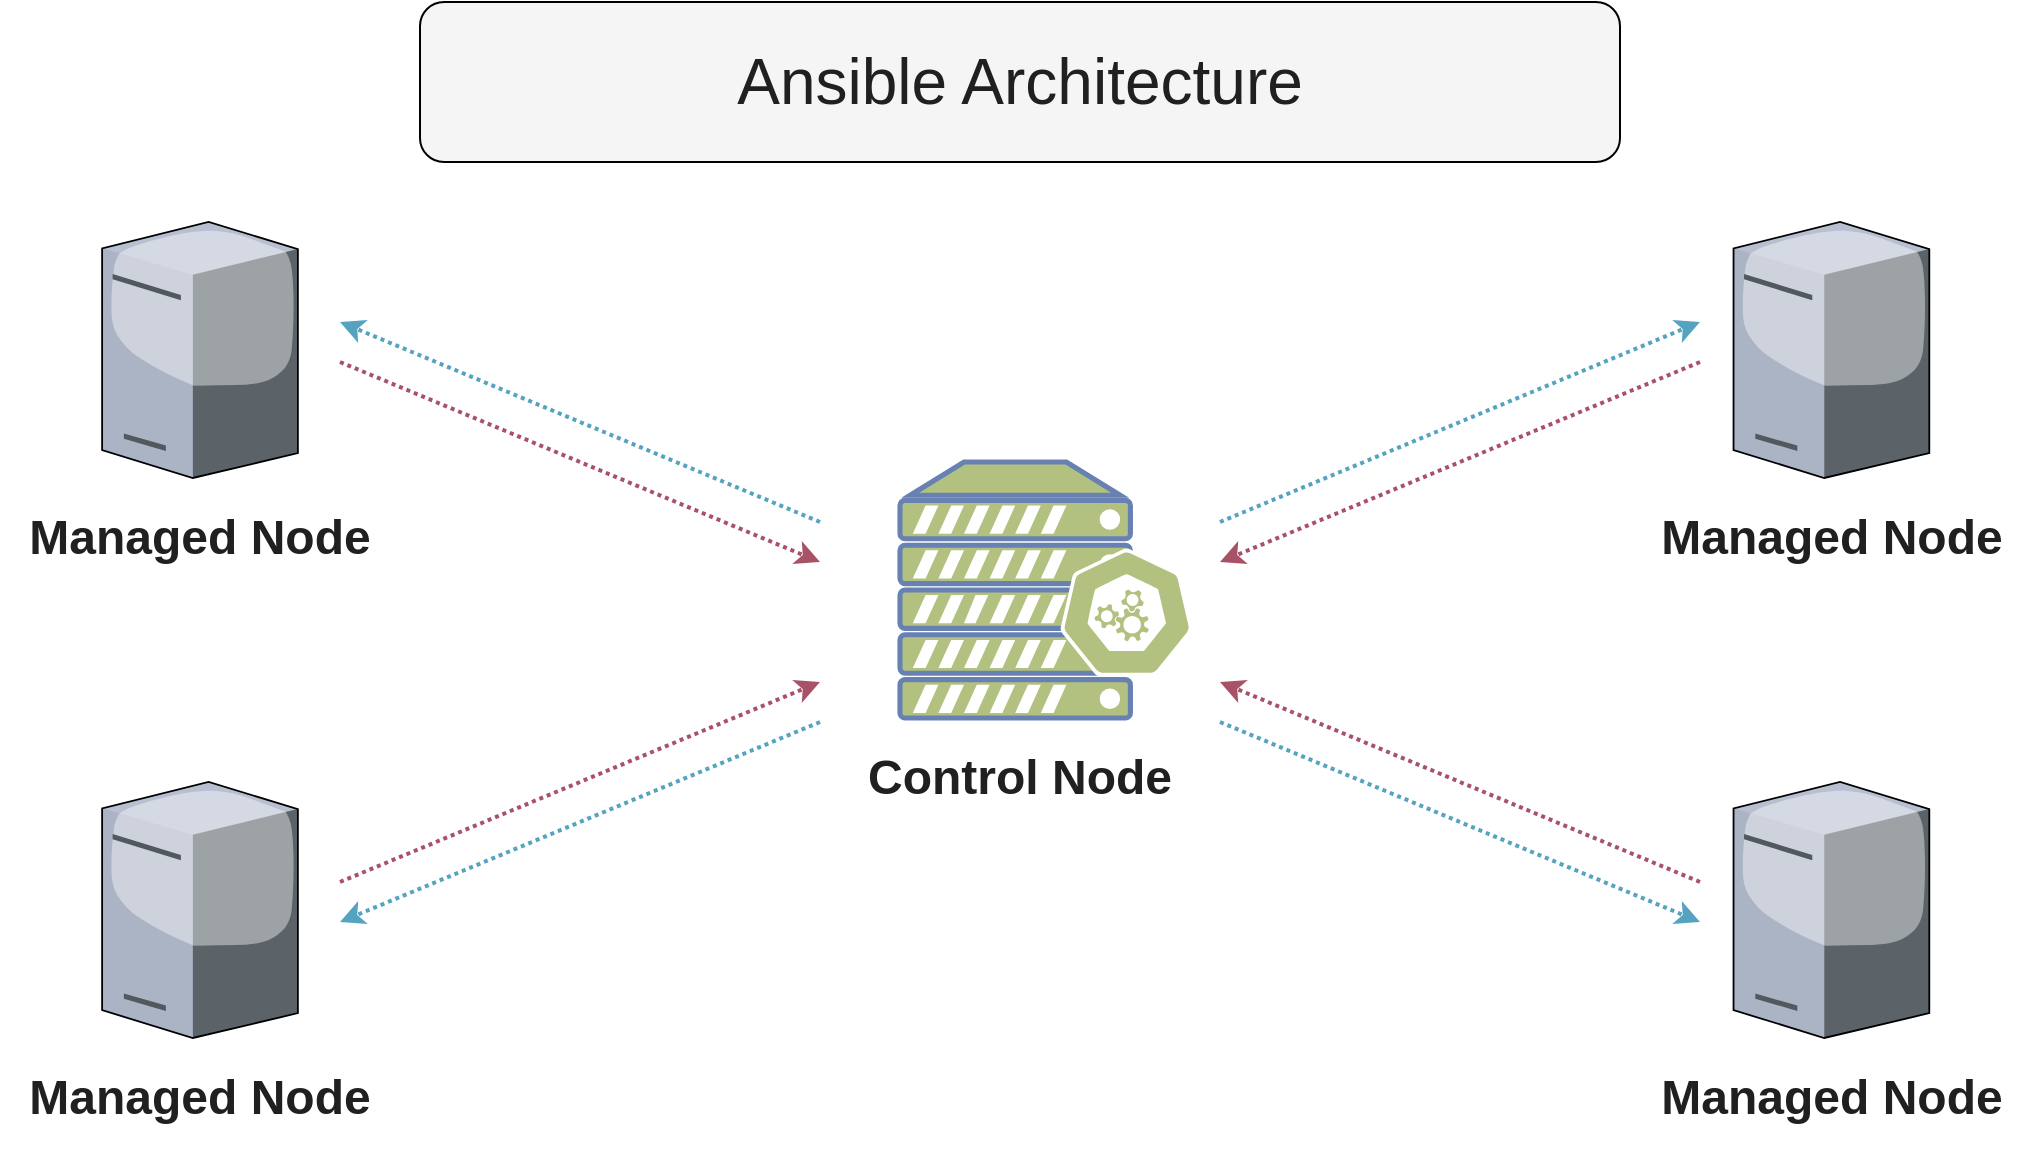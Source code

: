 <mxfile version="13.0.3" type="device"><diagram id="V8xnyMEuWjSteqbyEEz8" name="Page-1"><mxGraphModel dx="1956" dy="1003" grid="1" gridSize="10" guides="1" tooltips="1" connect="1" arrows="1" fold="1" page="1" pageScale="1" pageWidth="850" pageHeight="1100" math="0" shadow="0"><root><mxCell id="0"/><mxCell id="1" parent="0"/><mxCell id="E4LtyYp13uU-NX76geS4-24" value="" style="group" parent="1" vertex="1" connectable="0"><mxGeometry x="500" y="280" width="240" height="120" as="geometry"/></mxCell><mxCell id="E4LtyYp13uU-NX76geS4-22" style="rounded=0;orthogonalLoop=1;jettySize=auto;html=1;fontSize=20;dashed=1;dashPattern=1 1;strokeWidth=2;strokeColor=#55A3C0;" parent="E4LtyYp13uU-NX76geS4-24" edge="1"><mxGeometry relative="1" as="geometry"><mxPoint y="100" as="sourcePoint"/><mxPoint x="240" as="targetPoint"/></mxGeometry></mxCell><mxCell id="E4LtyYp13uU-NX76geS4-23" style="rounded=0;orthogonalLoop=1;jettySize=auto;html=1;fontSize=20;dashed=1;dashPattern=1 1;strokeWidth=2;strokeColor=#A85267;" parent="E4LtyYp13uU-NX76geS4-24" edge="1"><mxGeometry relative="1" as="geometry"><mxPoint x="240" y="20" as="sourcePoint"/><mxPoint y="120" as="targetPoint"/></mxGeometry></mxCell><mxCell id="E4LtyYp13uU-NX76geS4-25" value="" style="group" parent="1" vertex="1" connectable="0"><mxGeometry x="500" y="460" width="240" height="120" as="geometry"/></mxCell><mxCell id="E4LtyYp13uU-NX76geS4-26" style="rounded=0;orthogonalLoop=1;jettySize=auto;html=1;fontSize=20;dashed=1;dashPattern=1 1;strokeWidth=2;strokeColor=#A85267;" parent="E4LtyYp13uU-NX76geS4-25" edge="1"><mxGeometry relative="1" as="geometry"><mxPoint x="240" y="100" as="sourcePoint"/><mxPoint as="targetPoint"/></mxGeometry></mxCell><mxCell id="E4LtyYp13uU-NX76geS4-27" style="rounded=0;orthogonalLoop=1;jettySize=auto;html=1;fontSize=20;dashed=1;dashPattern=1 1;strokeWidth=2;strokeColor=#55A3C0;" parent="E4LtyYp13uU-NX76geS4-25" edge="1"><mxGeometry relative="1" as="geometry"><mxPoint y="20" as="sourcePoint"/><mxPoint x="240" y="120" as="targetPoint"/></mxGeometry></mxCell><mxCell id="E4LtyYp13uU-NX76geS4-28" value="" style="group" parent="1" vertex="1" connectable="0"><mxGeometry x="60" y="280" width="240" height="120" as="geometry"/></mxCell><mxCell id="E4LtyYp13uU-NX76geS4-29" style="rounded=0;orthogonalLoop=1;jettySize=auto;html=1;fontSize=20;dashed=1;dashPattern=1 1;strokeWidth=2;strokeColor=#55A3C0;" parent="E4LtyYp13uU-NX76geS4-28" edge="1"><mxGeometry relative="1" as="geometry"><mxPoint x="240" y="100" as="sourcePoint"/><mxPoint as="targetPoint"/></mxGeometry></mxCell><mxCell id="E4LtyYp13uU-NX76geS4-30" style="rounded=0;orthogonalLoop=1;jettySize=auto;html=1;fontSize=20;dashed=1;dashPattern=1 1;strokeWidth=2;strokeColor=#A85267;" parent="E4LtyYp13uU-NX76geS4-28" edge="1"><mxGeometry relative="1" as="geometry"><mxPoint y="20" as="sourcePoint"/><mxPoint x="240" y="120" as="targetPoint"/></mxGeometry></mxCell><mxCell id="E4LtyYp13uU-NX76geS4-31" value="" style="group" parent="1" vertex="1" connectable="0"><mxGeometry x="60" y="460" width="240" height="120" as="geometry"/></mxCell><mxCell id="E4LtyYp13uU-NX76geS4-32" style="rounded=0;orthogonalLoop=1;jettySize=auto;html=1;fontSize=20;dashed=1;dashPattern=1 1;strokeWidth=2;strokeColor=#A85267;" parent="E4LtyYp13uU-NX76geS4-31" edge="1"><mxGeometry relative="1" as="geometry"><mxPoint y="100" as="sourcePoint"/><mxPoint x="240" as="targetPoint"/></mxGeometry></mxCell><mxCell id="E4LtyYp13uU-NX76geS4-33" style="rounded=0;orthogonalLoop=1;jettySize=auto;html=1;fontSize=20;dashed=1;dashPattern=1 1;strokeWidth=2;strokeColor=#55A3C0;" parent="E4LtyYp13uU-NX76geS4-31" edge="1"><mxGeometry relative="1" as="geometry"><mxPoint x="240" y="20" as="sourcePoint"/><mxPoint y="120" as="targetPoint"/></mxGeometry></mxCell><mxCell id="E4LtyYp13uU-NX76geS4-36" value="&lt;div style=&quot;font-size: 32px&quot;&gt;&lt;span style=&quot;font-size: 32px&quot;&gt;&lt;font&gt;Ansible Architecture&lt;/font&gt;&lt;/span&gt;&lt;/div&gt;" style="text;html=1;strokeColor=#000000;fillColor=#f5f5f5;align=center;verticalAlign=middle;whiteSpace=wrap;rounded=1;fontSize=32;fontColor=#202020;" parent="1" vertex="1"><mxGeometry x="100" y="120" width="600" height="80" as="geometry"/></mxCell><mxCell id="E4LtyYp13uU-NX76geS4-5" value="" style="group" parent="1" vertex="1" connectable="0"><mxGeometry x="340" y="350" width="146.67" height="128" as="geometry"/></mxCell><mxCell id="E4LtyYp13uU-NX76geS4-2" value="" style="fontColor=#0066CC;verticalAlign=top;verticalLabelPosition=bottom;labelPosition=center;align=center;html=1;outlineConnect=0;fillColor=#B2C17F;strokeColor=#6881B3;gradientColor=none;gradientDirection=north;strokeWidth=2;shape=mxgraph.networks.server;aspect=fixed;" parent="E4LtyYp13uU-NX76geS4-5" vertex="1"><mxGeometry width="115.2" height="128" as="geometry"/></mxCell><mxCell id="E4LtyYp13uU-NX76geS4-4" value="" style="html=1;dashed=0;whitespace=wrap;fillColor=#B2C17F;strokeColor=#ffffff;points=[[0.005,0.63,0],[0.1,0.2,0],[0.9,0.2,0],[0.5,0,0],[0.995,0.63,0],[0.72,0.99,0],[0.5,1,0],[0.28,0.99,0]];shape=mxgraph.kubernetes.icon;prIcon=master;aspect=fixed;" parent="E4LtyYp13uU-NX76geS4-5" vertex="1"><mxGeometry x="80" y="43.26" width="66.67" height="64" as="geometry"/></mxCell><mxCell id="E4LtyYp13uU-NX76geS4-9" value="&lt;b style=&quot;font-size: 24px;&quot;&gt;&lt;font color=&quot;#202020&quot; style=&quot;font-size: 24px;&quot;&gt;Control Node&lt;/font&gt;&lt;/b&gt;" style="text;html=1;strokeColor=none;fillColor=none;align=center;verticalAlign=middle;whiteSpace=wrap;rounded=0;fontSize=24;" parent="1" vertex="1"><mxGeometry x="300.0" y="478" width="200" height="60" as="geometry"/></mxCell><mxCell id="TbkMazTRyBFSTcp3wrPn-2" value="" style="group" vertex="1" connectable="0" parent="1"><mxGeometry x="705.71" y="510" width="200" height="188" as="geometry"/></mxCell><mxCell id="E4LtyYp13uU-NX76geS4-17" value="&lt;b style=&quot;font-size: 24px;&quot;&gt;&lt;font color=&quot;#202020&quot; style=&quot;font-size: 24px;&quot;&gt;Managed Node&lt;/font&gt;&lt;/b&gt;" style="text;html=1;strokeColor=none;fillColor=none;align=center;verticalAlign=middle;whiteSpace=wrap;rounded=0;fontSize=24;" parent="TbkMazTRyBFSTcp3wrPn-2" vertex="1"><mxGeometry y="128" width="200" height="60" as="geometry"/></mxCell><mxCell id="TbkMazTRyBFSTcp3wrPn-1" value="" style="verticalLabelPosition=bottom;aspect=fixed;html=1;verticalAlign=top;strokeColor=none;shape=mxgraph.citrix.tower_server;rounded=0;shadow=0;comic=0;fontFamily=Verdana;" vertex="1" parent="TbkMazTRyBFSTcp3wrPn-2"><mxGeometry x="51.06" width="97.88" height="128" as="geometry"/></mxCell><mxCell id="TbkMazTRyBFSTcp3wrPn-3" value="" style="group" vertex="1" connectable="0" parent="1"><mxGeometry x="705.71" y="230" width="200" height="188" as="geometry"/></mxCell><mxCell id="TbkMazTRyBFSTcp3wrPn-4" value="&lt;b style=&quot;font-size: 24px;&quot;&gt;&lt;font color=&quot;#202020&quot; style=&quot;font-size: 24px;&quot;&gt;Managed Node&lt;/font&gt;&lt;/b&gt;" style="text;html=1;strokeColor=none;fillColor=none;align=center;verticalAlign=middle;whiteSpace=wrap;rounded=0;fontSize=24;" vertex="1" parent="TbkMazTRyBFSTcp3wrPn-3"><mxGeometry y="128" width="200" height="60" as="geometry"/></mxCell><mxCell id="TbkMazTRyBFSTcp3wrPn-5" value="" style="verticalLabelPosition=bottom;aspect=fixed;html=1;verticalAlign=top;strokeColor=none;shape=mxgraph.citrix.tower_server;rounded=0;shadow=0;comic=0;fontFamily=Verdana;" vertex="1" parent="TbkMazTRyBFSTcp3wrPn-3"><mxGeometry x="51.06" width="97.88" height="128" as="geometry"/></mxCell><mxCell id="TbkMazTRyBFSTcp3wrPn-6" value="" style="group" vertex="1" connectable="0" parent="1"><mxGeometry x="-110" y="230" width="200" height="188" as="geometry"/></mxCell><mxCell id="TbkMazTRyBFSTcp3wrPn-7" value="&lt;b style=&quot;font-size: 24px;&quot;&gt;&lt;font color=&quot;#202020&quot; style=&quot;font-size: 24px;&quot;&gt;Managed Node&lt;/font&gt;&lt;/b&gt;" style="text;html=1;strokeColor=none;fillColor=none;align=center;verticalAlign=middle;whiteSpace=wrap;rounded=0;fontSize=24;" vertex="1" parent="TbkMazTRyBFSTcp3wrPn-6"><mxGeometry y="128" width="200" height="60" as="geometry"/></mxCell><mxCell id="TbkMazTRyBFSTcp3wrPn-8" value="" style="verticalLabelPosition=bottom;aspect=fixed;html=1;verticalAlign=top;strokeColor=none;shape=mxgraph.citrix.tower_server;rounded=0;shadow=0;comic=0;fontFamily=Verdana;" vertex="1" parent="TbkMazTRyBFSTcp3wrPn-6"><mxGeometry x="51.06" width="97.88" height="128" as="geometry"/></mxCell><mxCell id="TbkMazTRyBFSTcp3wrPn-9" value="" style="group" vertex="1" connectable="0" parent="1"><mxGeometry x="-110" y="510" width="200" height="188" as="geometry"/></mxCell><mxCell id="TbkMazTRyBFSTcp3wrPn-10" value="&lt;b style=&quot;font-size: 24px;&quot;&gt;&lt;font color=&quot;#202020&quot; style=&quot;font-size: 24px;&quot;&gt;Managed Node&lt;/font&gt;&lt;/b&gt;" style="text;html=1;strokeColor=none;fillColor=none;align=center;verticalAlign=middle;whiteSpace=wrap;rounded=0;fontSize=24;" vertex="1" parent="TbkMazTRyBFSTcp3wrPn-9"><mxGeometry y="128" width="200" height="60" as="geometry"/></mxCell><mxCell id="TbkMazTRyBFSTcp3wrPn-11" value="" style="verticalLabelPosition=bottom;aspect=fixed;html=1;verticalAlign=top;strokeColor=none;shape=mxgraph.citrix.tower_server;rounded=0;shadow=0;comic=0;fontFamily=Verdana;" vertex="1" parent="TbkMazTRyBFSTcp3wrPn-9"><mxGeometry x="51.06" width="97.88" height="128" as="geometry"/></mxCell></root></mxGraphModel></diagram></mxfile>